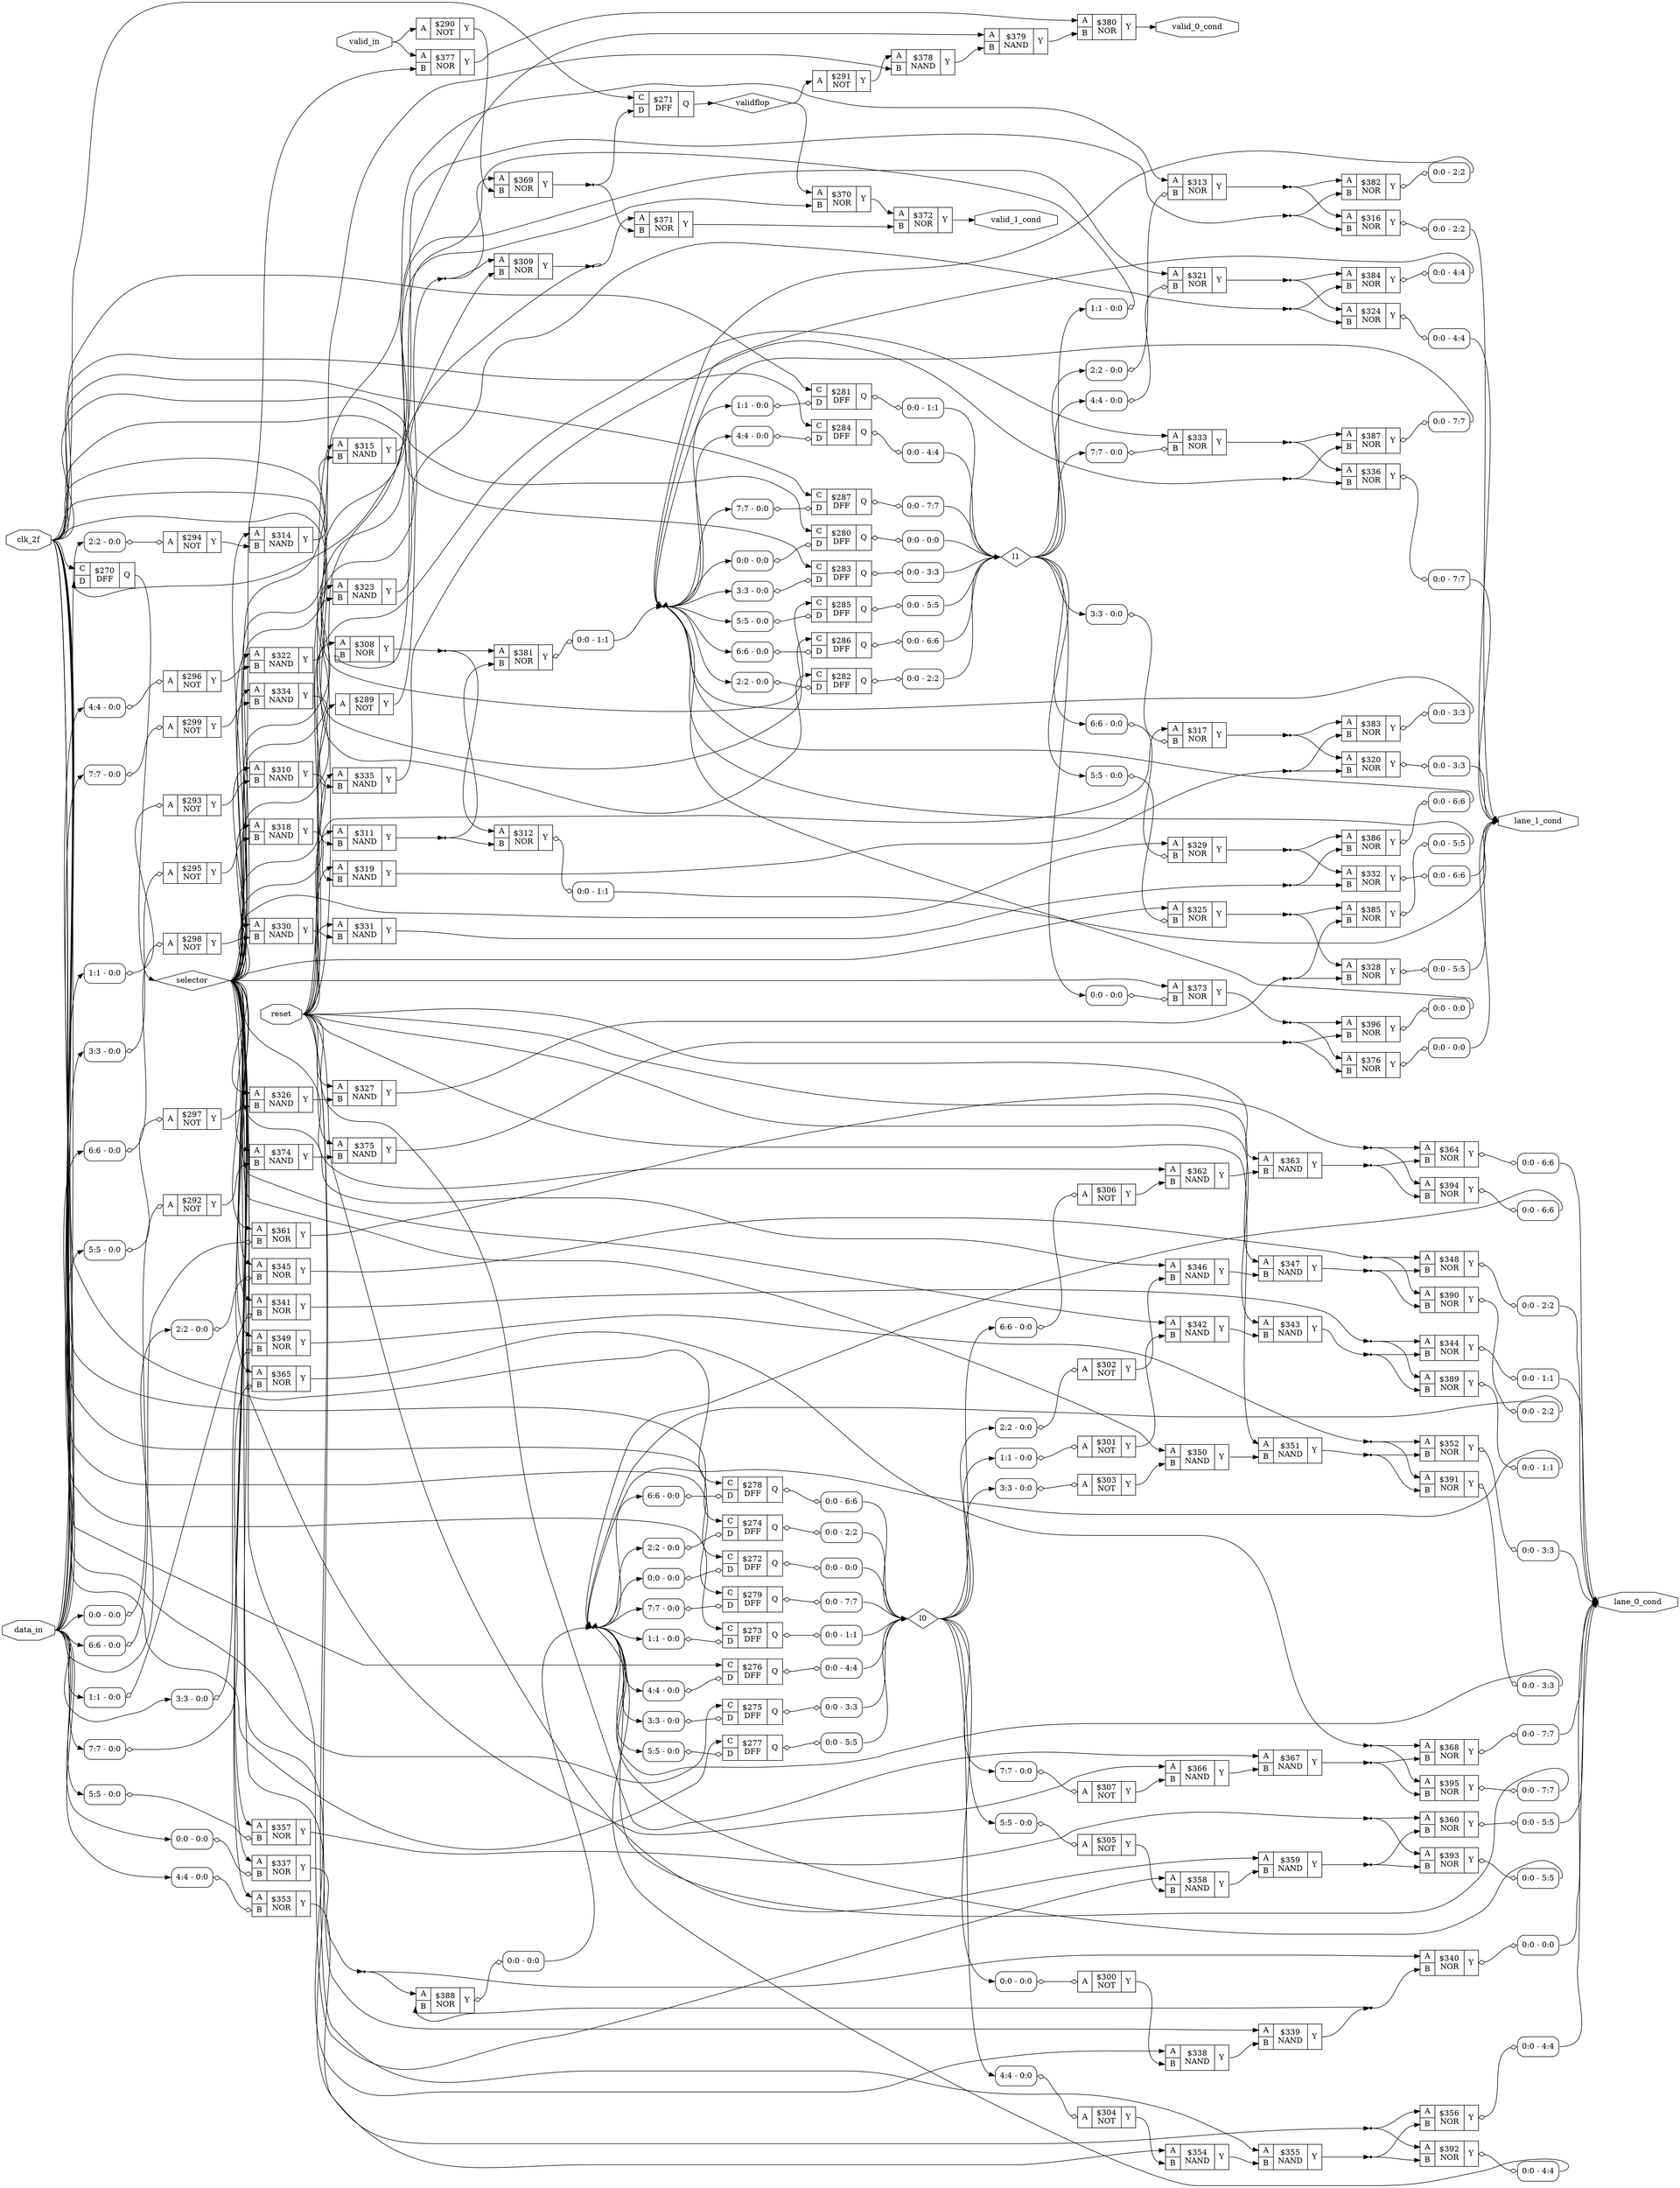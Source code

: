 digraph "bs" {
rankdir="LR";
remincross=true;
n77 [ shape=octagon, label="clk_2f", color="black", fontcolor="black" ];
n78 [ shape=octagon, label="data_in", color="black", fontcolor="black" ];
n79 [ shape=diamond, label="l0", color="black", fontcolor="black" ];
n80 [ shape=diamond, label="l1", color="black", fontcolor="black" ];
n81 [ shape=octagon, label="lane_0_cond", color="black", fontcolor="black" ];
n82 [ shape=octagon, label="lane_1_cond", color="black", fontcolor="black" ];
n83 [ shape=octagon, label="reset", color="black", fontcolor="black" ];
n84 [ shape=diamond, label="selector", color="black", fontcolor="black" ];
n85 [ shape=octagon, label="valid_0_cond", color="black", fontcolor="black" ];
n86 [ shape=octagon, label="valid_1_cond", color="black", fontcolor="black" ];
n87 [ shape=octagon, label="valid_in", color="black", fontcolor="black" ];
n88 [ shape=diamond, label="validflop", color="black", fontcolor="black" ];
c91 [ shape=record, label="{{<p89> A}|$289\nNOT|{<p90> Y}}" ];
c92 [ shape=record, label="{{<p89> A}|$290\nNOT|{<p90> Y}}" ];
c93 [ shape=record, label="{{<p89> A}|$291\nNOT|{<p90> Y}}" ];
c94 [ shape=record, label="{{<p89> A}|$292\nNOT|{<p90> Y}}" ];
x0 [ shape=record, style=rounded, label="<s0> 0:0 - 0:0 " ];
x0:e -> c94:p89:w [arrowhead=odiamond, arrowtail=odiamond, dir=both, color="black", label=""];
c95 [ shape=record, label="{{<p89> A}|$293\nNOT|{<p90> Y}}" ];
x1 [ shape=record, style=rounded, label="<s0> 1:1 - 0:0 " ];
x1:e -> c95:p89:w [arrowhead=odiamond, arrowtail=odiamond, dir=both, color="black", label=""];
c96 [ shape=record, label="{{<p89> A}|$294\nNOT|{<p90> Y}}" ];
x2 [ shape=record, style=rounded, label="<s0> 2:2 - 0:0 " ];
x2:e -> c96:p89:w [arrowhead=odiamond, arrowtail=odiamond, dir=both, color="black", label=""];
c97 [ shape=record, label="{{<p89> A}|$295\nNOT|{<p90> Y}}" ];
x3 [ shape=record, style=rounded, label="<s0> 3:3 - 0:0 " ];
x3:e -> c97:p89:w [arrowhead=odiamond, arrowtail=odiamond, dir=both, color="black", label=""];
c98 [ shape=record, label="{{<p89> A}|$296\nNOT|{<p90> Y}}" ];
x4 [ shape=record, style=rounded, label="<s0> 4:4 - 0:0 " ];
x4:e -> c98:p89:w [arrowhead=odiamond, arrowtail=odiamond, dir=both, color="black", label=""];
c99 [ shape=record, label="{{<p89> A}|$297\nNOT|{<p90> Y}}" ];
x5 [ shape=record, style=rounded, label="<s0> 5:5 - 0:0 " ];
x5:e -> c99:p89:w [arrowhead=odiamond, arrowtail=odiamond, dir=both, color="black", label=""];
c100 [ shape=record, label="{{<p89> A}|$298\nNOT|{<p90> Y}}" ];
x6 [ shape=record, style=rounded, label="<s0> 6:6 - 0:0 " ];
x6:e -> c100:p89:w [arrowhead=odiamond, arrowtail=odiamond, dir=both, color="black", label=""];
c101 [ shape=record, label="{{<p89> A}|$299\nNOT|{<p90> Y}}" ];
x7 [ shape=record, style=rounded, label="<s0> 7:7 - 0:0 " ];
x7:e -> c101:p89:w [arrowhead=odiamond, arrowtail=odiamond, dir=both, color="black", label=""];
c102 [ shape=record, label="{{<p89> A}|$300\nNOT|{<p90> Y}}" ];
x8 [ shape=record, style=rounded, label="<s0> 0:0 - 0:0 " ];
x8:e -> c102:p89:w [arrowhead=odiamond, arrowtail=odiamond, dir=both, color="black", label=""];
c103 [ shape=record, label="{{<p89> A}|$301\nNOT|{<p90> Y}}" ];
x9 [ shape=record, style=rounded, label="<s0> 1:1 - 0:0 " ];
x9:e -> c103:p89:w [arrowhead=odiamond, arrowtail=odiamond, dir=both, color="black", label=""];
c104 [ shape=record, label="{{<p89> A}|$302\nNOT|{<p90> Y}}" ];
x10 [ shape=record, style=rounded, label="<s0> 2:2 - 0:0 " ];
x10:e -> c104:p89:w [arrowhead=odiamond, arrowtail=odiamond, dir=both, color="black", label=""];
c105 [ shape=record, label="{{<p89> A}|$303\nNOT|{<p90> Y}}" ];
x11 [ shape=record, style=rounded, label="<s0> 3:3 - 0:0 " ];
x11:e -> c105:p89:w [arrowhead=odiamond, arrowtail=odiamond, dir=both, color="black", label=""];
c106 [ shape=record, label="{{<p89> A}|$304\nNOT|{<p90> Y}}" ];
x12 [ shape=record, style=rounded, label="<s0> 4:4 - 0:0 " ];
x12:e -> c106:p89:w [arrowhead=odiamond, arrowtail=odiamond, dir=both, color="black", label=""];
c107 [ shape=record, label="{{<p89> A}|$305\nNOT|{<p90> Y}}" ];
x13 [ shape=record, style=rounded, label="<s0> 5:5 - 0:0 " ];
x13:e -> c107:p89:w [arrowhead=odiamond, arrowtail=odiamond, dir=both, color="black", label=""];
c108 [ shape=record, label="{{<p89> A}|$306\nNOT|{<p90> Y}}" ];
x14 [ shape=record, style=rounded, label="<s0> 6:6 - 0:0 " ];
x14:e -> c108:p89:w [arrowhead=odiamond, arrowtail=odiamond, dir=both, color="black", label=""];
c109 [ shape=record, label="{{<p89> A}|$307\nNOT|{<p90> Y}}" ];
x15 [ shape=record, style=rounded, label="<s0> 7:7 - 0:0 " ];
x15:e -> c109:p89:w [arrowhead=odiamond, arrowtail=odiamond, dir=both, color="black", label=""];
c111 [ shape=record, label="{{<p89> A|<p110> B}|$308\nNOR|{<p90> Y}}" ];
x16 [ shape=record, style=rounded, label="<s0> 1:1 - 0:0 " ];
x16:e -> c111:p110:w [arrowhead=odiamond, arrowtail=odiamond, dir=both, color="black", label=""];
c112 [ shape=record, label="{{<p89> A|<p110> B}|$309\nNOR|{<p90> Y}}" ];
c113 [ shape=record, label="{{<p89> A|<p110> B}|$310\nNAND|{<p90> Y}}" ];
c114 [ shape=record, label="{{<p89> A|<p110> B}|$311\nNAND|{<p90> Y}}" ];
c115 [ shape=record, label="{{<p89> A|<p110> B}|$312\nNOR|{<p90> Y}}" ];
x17 [ shape=record, style=rounded, label="<s0> 0:0 - 1:1 " ];
c115:p90:e -> x17:w [arrowhead=odiamond, arrowtail=odiamond, dir=both, color="black", label=""];
c116 [ shape=record, label="{{<p89> A|<p110> B}|$313\nNOR|{<p90> Y}}" ];
x18 [ shape=record, style=rounded, label="<s0> 2:2 - 0:0 " ];
x18:e -> c116:p110:w [arrowhead=odiamond, arrowtail=odiamond, dir=both, color="black", label=""];
c117 [ shape=record, label="{{<p89> A|<p110> B}|$314\nNAND|{<p90> Y}}" ];
c118 [ shape=record, label="{{<p89> A|<p110> B}|$315\nNAND|{<p90> Y}}" ];
c119 [ shape=record, label="{{<p89> A|<p110> B}|$316\nNOR|{<p90> Y}}" ];
x19 [ shape=record, style=rounded, label="<s0> 0:0 - 2:2 " ];
c119:p90:e -> x19:w [arrowhead=odiamond, arrowtail=odiamond, dir=both, color="black", label=""];
c120 [ shape=record, label="{{<p89> A|<p110> B}|$317\nNOR|{<p90> Y}}" ];
x20 [ shape=record, style=rounded, label="<s0> 3:3 - 0:0 " ];
x20:e -> c120:p110:w [arrowhead=odiamond, arrowtail=odiamond, dir=both, color="black", label=""];
c121 [ shape=record, label="{{<p89> A|<p110> B}|$318\nNAND|{<p90> Y}}" ];
c122 [ shape=record, label="{{<p89> A|<p110> B}|$319\nNAND|{<p90> Y}}" ];
c123 [ shape=record, label="{{<p89> A|<p110> B}|$320\nNOR|{<p90> Y}}" ];
x21 [ shape=record, style=rounded, label="<s0> 0:0 - 3:3 " ];
c123:p90:e -> x21:w [arrowhead=odiamond, arrowtail=odiamond, dir=both, color="black", label=""];
c124 [ shape=record, label="{{<p89> A|<p110> B}|$321\nNOR|{<p90> Y}}" ];
x22 [ shape=record, style=rounded, label="<s0> 4:4 - 0:0 " ];
x22:e -> c124:p110:w [arrowhead=odiamond, arrowtail=odiamond, dir=both, color="black", label=""];
c125 [ shape=record, label="{{<p89> A|<p110> B}|$322\nNAND|{<p90> Y}}" ];
c126 [ shape=record, label="{{<p89> A|<p110> B}|$323\nNAND|{<p90> Y}}" ];
c127 [ shape=record, label="{{<p89> A|<p110> B}|$324\nNOR|{<p90> Y}}" ];
x23 [ shape=record, style=rounded, label="<s0> 0:0 - 4:4 " ];
c127:p90:e -> x23:w [arrowhead=odiamond, arrowtail=odiamond, dir=both, color="black", label=""];
c128 [ shape=record, label="{{<p89> A|<p110> B}|$325\nNOR|{<p90> Y}}" ];
x24 [ shape=record, style=rounded, label="<s0> 5:5 - 0:0 " ];
x24:e -> c128:p110:w [arrowhead=odiamond, arrowtail=odiamond, dir=both, color="black", label=""];
c129 [ shape=record, label="{{<p89> A|<p110> B}|$326\nNAND|{<p90> Y}}" ];
c130 [ shape=record, label="{{<p89> A|<p110> B}|$327\nNAND|{<p90> Y}}" ];
c131 [ shape=record, label="{{<p89> A|<p110> B}|$328\nNOR|{<p90> Y}}" ];
x25 [ shape=record, style=rounded, label="<s0> 0:0 - 5:5 " ];
c131:p90:e -> x25:w [arrowhead=odiamond, arrowtail=odiamond, dir=both, color="black", label=""];
c132 [ shape=record, label="{{<p89> A|<p110> B}|$329\nNOR|{<p90> Y}}" ];
x26 [ shape=record, style=rounded, label="<s0> 6:6 - 0:0 " ];
x26:e -> c132:p110:w [arrowhead=odiamond, arrowtail=odiamond, dir=both, color="black", label=""];
c133 [ shape=record, label="{{<p89> A|<p110> B}|$330\nNAND|{<p90> Y}}" ];
c134 [ shape=record, label="{{<p89> A|<p110> B}|$331\nNAND|{<p90> Y}}" ];
c135 [ shape=record, label="{{<p89> A|<p110> B}|$332\nNOR|{<p90> Y}}" ];
x27 [ shape=record, style=rounded, label="<s0> 0:0 - 6:6 " ];
c135:p90:e -> x27:w [arrowhead=odiamond, arrowtail=odiamond, dir=both, color="black", label=""];
c136 [ shape=record, label="{{<p89> A|<p110> B}|$333\nNOR|{<p90> Y}}" ];
x28 [ shape=record, style=rounded, label="<s0> 7:7 - 0:0 " ];
x28:e -> c136:p110:w [arrowhead=odiamond, arrowtail=odiamond, dir=both, color="black", label=""];
c137 [ shape=record, label="{{<p89> A|<p110> B}|$334\nNAND|{<p90> Y}}" ];
c138 [ shape=record, label="{{<p89> A|<p110> B}|$335\nNAND|{<p90> Y}}" ];
c139 [ shape=record, label="{{<p89> A|<p110> B}|$336\nNOR|{<p90> Y}}" ];
x29 [ shape=record, style=rounded, label="<s0> 0:0 - 7:7 " ];
c139:p90:e -> x29:w [arrowhead=odiamond, arrowtail=odiamond, dir=both, color="black", label=""];
c140 [ shape=record, label="{{<p89> A|<p110> B}|$337\nNOR|{<p90> Y}}" ];
x30 [ shape=record, style=rounded, label="<s0> 0:0 - 0:0 " ];
x30:e -> c140:p110:w [arrowhead=odiamond, arrowtail=odiamond, dir=both, color="black", label=""];
c141 [ shape=record, label="{{<p89> A|<p110> B}|$338\nNAND|{<p90> Y}}" ];
c142 [ shape=record, label="{{<p89> A|<p110> B}|$339\nNAND|{<p90> Y}}" ];
c143 [ shape=record, label="{{<p89> A|<p110> B}|$340\nNOR|{<p90> Y}}" ];
x31 [ shape=record, style=rounded, label="<s0> 0:0 - 0:0 " ];
c143:p90:e -> x31:w [arrowhead=odiamond, arrowtail=odiamond, dir=both, color="black", label=""];
c144 [ shape=record, label="{{<p89> A|<p110> B}|$341\nNOR|{<p90> Y}}" ];
x32 [ shape=record, style=rounded, label="<s0> 1:1 - 0:0 " ];
x32:e -> c144:p110:w [arrowhead=odiamond, arrowtail=odiamond, dir=both, color="black", label=""];
c145 [ shape=record, label="{{<p89> A|<p110> B}|$342\nNAND|{<p90> Y}}" ];
c146 [ shape=record, label="{{<p89> A|<p110> B}|$343\nNAND|{<p90> Y}}" ];
c147 [ shape=record, label="{{<p89> A|<p110> B}|$344\nNOR|{<p90> Y}}" ];
x33 [ shape=record, style=rounded, label="<s0> 0:0 - 1:1 " ];
c147:p90:e -> x33:w [arrowhead=odiamond, arrowtail=odiamond, dir=both, color="black", label=""];
c148 [ shape=record, label="{{<p89> A|<p110> B}|$345\nNOR|{<p90> Y}}" ];
x34 [ shape=record, style=rounded, label="<s0> 2:2 - 0:0 " ];
x34:e -> c148:p110:w [arrowhead=odiamond, arrowtail=odiamond, dir=both, color="black", label=""];
c149 [ shape=record, label="{{<p89> A|<p110> B}|$346\nNAND|{<p90> Y}}" ];
c150 [ shape=record, label="{{<p89> A|<p110> B}|$347\nNAND|{<p90> Y}}" ];
c151 [ shape=record, label="{{<p89> A|<p110> B}|$348\nNOR|{<p90> Y}}" ];
x35 [ shape=record, style=rounded, label="<s0> 0:0 - 2:2 " ];
c151:p90:e -> x35:w [arrowhead=odiamond, arrowtail=odiamond, dir=both, color="black", label=""];
c152 [ shape=record, label="{{<p89> A|<p110> B}|$349\nNOR|{<p90> Y}}" ];
x36 [ shape=record, style=rounded, label="<s0> 3:3 - 0:0 " ];
x36:e -> c152:p110:w [arrowhead=odiamond, arrowtail=odiamond, dir=both, color="black", label=""];
c153 [ shape=record, label="{{<p89> A|<p110> B}|$350\nNAND|{<p90> Y}}" ];
c154 [ shape=record, label="{{<p89> A|<p110> B}|$351\nNAND|{<p90> Y}}" ];
c155 [ shape=record, label="{{<p89> A|<p110> B}|$352\nNOR|{<p90> Y}}" ];
x37 [ shape=record, style=rounded, label="<s0> 0:0 - 3:3 " ];
c155:p90:e -> x37:w [arrowhead=odiamond, arrowtail=odiamond, dir=both, color="black", label=""];
c156 [ shape=record, label="{{<p89> A|<p110> B}|$353\nNOR|{<p90> Y}}" ];
x38 [ shape=record, style=rounded, label="<s0> 4:4 - 0:0 " ];
x38:e -> c156:p110:w [arrowhead=odiamond, arrowtail=odiamond, dir=both, color="black", label=""];
c157 [ shape=record, label="{{<p89> A|<p110> B}|$354\nNAND|{<p90> Y}}" ];
c158 [ shape=record, label="{{<p89> A|<p110> B}|$355\nNAND|{<p90> Y}}" ];
c159 [ shape=record, label="{{<p89> A|<p110> B}|$356\nNOR|{<p90> Y}}" ];
x39 [ shape=record, style=rounded, label="<s0> 0:0 - 4:4 " ];
c159:p90:e -> x39:w [arrowhead=odiamond, arrowtail=odiamond, dir=both, color="black", label=""];
c160 [ shape=record, label="{{<p89> A|<p110> B}|$357\nNOR|{<p90> Y}}" ];
x40 [ shape=record, style=rounded, label="<s0> 5:5 - 0:0 " ];
x40:e -> c160:p110:w [arrowhead=odiamond, arrowtail=odiamond, dir=both, color="black", label=""];
c161 [ shape=record, label="{{<p89> A|<p110> B}|$358\nNAND|{<p90> Y}}" ];
c162 [ shape=record, label="{{<p89> A|<p110> B}|$359\nNAND|{<p90> Y}}" ];
c163 [ shape=record, label="{{<p89> A|<p110> B}|$360\nNOR|{<p90> Y}}" ];
x41 [ shape=record, style=rounded, label="<s0> 0:0 - 5:5 " ];
c163:p90:e -> x41:w [arrowhead=odiamond, arrowtail=odiamond, dir=both, color="black", label=""];
c164 [ shape=record, label="{{<p89> A|<p110> B}|$361\nNOR|{<p90> Y}}" ];
x42 [ shape=record, style=rounded, label="<s0> 6:6 - 0:0 " ];
x42:e -> c164:p110:w [arrowhead=odiamond, arrowtail=odiamond, dir=both, color="black", label=""];
c165 [ shape=record, label="{{<p89> A|<p110> B}|$362\nNAND|{<p90> Y}}" ];
c166 [ shape=record, label="{{<p89> A|<p110> B}|$363\nNAND|{<p90> Y}}" ];
c167 [ shape=record, label="{{<p89> A|<p110> B}|$364\nNOR|{<p90> Y}}" ];
x43 [ shape=record, style=rounded, label="<s0> 0:0 - 6:6 " ];
c167:p90:e -> x43:w [arrowhead=odiamond, arrowtail=odiamond, dir=both, color="black", label=""];
c168 [ shape=record, label="{{<p89> A|<p110> B}|$365\nNOR|{<p90> Y}}" ];
x44 [ shape=record, style=rounded, label="<s0> 7:7 - 0:0 " ];
x44:e -> c168:p110:w [arrowhead=odiamond, arrowtail=odiamond, dir=both, color="black", label=""];
c169 [ shape=record, label="{{<p89> A|<p110> B}|$366\nNAND|{<p90> Y}}" ];
c170 [ shape=record, label="{{<p89> A|<p110> B}|$367\nNAND|{<p90> Y}}" ];
c171 [ shape=record, label="{{<p89> A|<p110> B}|$368\nNOR|{<p90> Y}}" ];
x45 [ shape=record, style=rounded, label="<s0> 0:0 - 7:7 " ];
c171:p90:e -> x45:w [arrowhead=odiamond, arrowtail=odiamond, dir=both, color="black", label=""];
c172 [ shape=record, label="{{<p89> A|<p110> B}|$369\nNOR|{<p90> Y}}" ];
c173 [ shape=record, label="{{<p89> A|<p110> B}|$370\nNOR|{<p90> Y}}" ];
c174 [ shape=record, label="{{<p89> A|<p110> B}|$371\nNOR|{<p90> Y}}" ];
c175 [ shape=record, label="{{<p89> A|<p110> B}|$372\nNOR|{<p90> Y}}" ];
c176 [ shape=record, label="{{<p89> A|<p110> B}|$373\nNOR|{<p90> Y}}" ];
x46 [ shape=record, style=rounded, label="<s0> 0:0 - 0:0 " ];
x46:e -> c176:p110:w [arrowhead=odiamond, arrowtail=odiamond, dir=both, color="black", label=""];
c177 [ shape=record, label="{{<p89> A|<p110> B}|$374\nNAND|{<p90> Y}}" ];
c178 [ shape=record, label="{{<p89> A|<p110> B}|$375\nNAND|{<p90> Y}}" ];
c179 [ shape=record, label="{{<p89> A|<p110> B}|$376\nNOR|{<p90> Y}}" ];
x47 [ shape=record, style=rounded, label="<s0> 0:0 - 0:0 " ];
c179:p90:e -> x47:w [arrowhead=odiamond, arrowtail=odiamond, dir=both, color="black", label=""];
c180 [ shape=record, label="{{<p89> A|<p110> B}|$377\nNOR|{<p90> Y}}" ];
c181 [ shape=record, label="{{<p89> A|<p110> B}|$378\nNAND|{<p90> Y}}" ];
c182 [ shape=record, label="{{<p89> A|<p110> B}|$379\nNAND|{<p90> Y}}" ];
c183 [ shape=record, label="{{<p89> A|<p110> B}|$380\nNOR|{<p90> Y}}" ];
c184 [ shape=record, label="{{<p89> A|<p110> B}|$381\nNOR|{<p90> Y}}" ];
x48 [ shape=record, style=rounded, label="<s0> 0:0 - 1:1 " ];
c184:p90:e -> x48:w [arrowhead=odiamond, arrowtail=odiamond, dir=both, color="black", label=""];
c185 [ shape=record, label="{{<p89> A|<p110> B}|$382\nNOR|{<p90> Y}}" ];
x49 [ shape=record, style=rounded, label="<s0> 0:0 - 2:2 " ];
c185:p90:e -> x49:w [arrowhead=odiamond, arrowtail=odiamond, dir=both, color="black", label=""];
c186 [ shape=record, label="{{<p89> A|<p110> B}|$383\nNOR|{<p90> Y}}" ];
x50 [ shape=record, style=rounded, label="<s0> 0:0 - 3:3 " ];
c186:p90:e -> x50:w [arrowhead=odiamond, arrowtail=odiamond, dir=both, color="black", label=""];
c187 [ shape=record, label="{{<p89> A|<p110> B}|$384\nNOR|{<p90> Y}}" ];
x51 [ shape=record, style=rounded, label="<s0> 0:0 - 4:4 " ];
c187:p90:e -> x51:w [arrowhead=odiamond, arrowtail=odiamond, dir=both, color="black", label=""];
c188 [ shape=record, label="{{<p89> A|<p110> B}|$385\nNOR|{<p90> Y}}" ];
x52 [ shape=record, style=rounded, label="<s0> 0:0 - 5:5 " ];
c188:p90:e -> x52:w [arrowhead=odiamond, arrowtail=odiamond, dir=both, color="black", label=""];
c189 [ shape=record, label="{{<p89> A|<p110> B}|$386\nNOR|{<p90> Y}}" ];
x53 [ shape=record, style=rounded, label="<s0> 0:0 - 6:6 " ];
c189:p90:e -> x53:w [arrowhead=odiamond, arrowtail=odiamond, dir=both, color="black", label=""];
c190 [ shape=record, label="{{<p89> A|<p110> B}|$387\nNOR|{<p90> Y}}" ];
x54 [ shape=record, style=rounded, label="<s0> 0:0 - 7:7 " ];
c190:p90:e -> x54:w [arrowhead=odiamond, arrowtail=odiamond, dir=both, color="black", label=""];
c191 [ shape=record, label="{{<p89> A|<p110> B}|$388\nNOR|{<p90> Y}}" ];
x55 [ shape=record, style=rounded, label="<s0> 0:0 - 0:0 " ];
c191:p90:e -> x55:w [arrowhead=odiamond, arrowtail=odiamond, dir=both, color="black", label=""];
c192 [ shape=record, label="{{<p89> A|<p110> B}|$389\nNOR|{<p90> Y}}" ];
x56 [ shape=record, style=rounded, label="<s0> 0:0 - 1:1 " ];
c192:p90:e -> x56:w [arrowhead=odiamond, arrowtail=odiamond, dir=both, color="black", label=""];
c193 [ shape=record, label="{{<p89> A|<p110> B}|$390\nNOR|{<p90> Y}}" ];
x57 [ shape=record, style=rounded, label="<s0> 0:0 - 2:2 " ];
c193:p90:e -> x57:w [arrowhead=odiamond, arrowtail=odiamond, dir=both, color="black", label=""];
c194 [ shape=record, label="{{<p89> A|<p110> B}|$391\nNOR|{<p90> Y}}" ];
x58 [ shape=record, style=rounded, label="<s0> 0:0 - 3:3 " ];
c194:p90:e -> x58:w [arrowhead=odiamond, arrowtail=odiamond, dir=both, color="black", label=""];
c195 [ shape=record, label="{{<p89> A|<p110> B}|$392\nNOR|{<p90> Y}}" ];
x59 [ shape=record, style=rounded, label="<s0> 0:0 - 4:4 " ];
c195:p90:e -> x59:w [arrowhead=odiamond, arrowtail=odiamond, dir=both, color="black", label=""];
c196 [ shape=record, label="{{<p89> A|<p110> B}|$393\nNOR|{<p90> Y}}" ];
x60 [ shape=record, style=rounded, label="<s0> 0:0 - 5:5 " ];
c196:p90:e -> x60:w [arrowhead=odiamond, arrowtail=odiamond, dir=both, color="black", label=""];
c197 [ shape=record, label="{{<p89> A|<p110> B}|$394\nNOR|{<p90> Y}}" ];
x61 [ shape=record, style=rounded, label="<s0> 0:0 - 6:6 " ];
c197:p90:e -> x61:w [arrowhead=odiamond, arrowtail=odiamond, dir=both, color="black", label=""];
c198 [ shape=record, label="{{<p89> A|<p110> B}|$395\nNOR|{<p90> Y}}" ];
x62 [ shape=record, style=rounded, label="<s0> 0:0 - 7:7 " ];
c198:p90:e -> x62:w [arrowhead=odiamond, arrowtail=odiamond, dir=both, color="black", label=""];
c199 [ shape=record, label="{{<p89> A|<p110> B}|$396\nNOR|{<p90> Y}}" ];
x63 [ shape=record, style=rounded, label="<s0> 0:0 - 0:0 " ];
c199:p90:e -> x63:w [arrowhead=odiamond, arrowtail=odiamond, dir=both, color="black", label=""];
c203 [ shape=record, label="{{<p200> C|<p201> D}|$270\nDFF|{<p202> Q}}" ];
c204 [ shape=record, label="{{<p200> C|<p201> D}|$271\nDFF|{<p202> Q}}" ];
c205 [ shape=record, label="{{<p200> C|<p201> D}|$272\nDFF|{<p202> Q}}" ];
x64 [ shape=record, style=rounded, label="<s0> 0:0 - 0:0 " ];
x64:e -> c205:p201:w [arrowhead=odiamond, arrowtail=odiamond, dir=both, color="black", label=""];
x65 [ shape=record, style=rounded, label="<s0> 0:0 - 0:0 " ];
c205:p202:e -> x65:w [arrowhead=odiamond, arrowtail=odiamond, dir=both, color="black", label=""];
c206 [ shape=record, label="{{<p200> C|<p201> D}|$273\nDFF|{<p202> Q}}" ];
x66 [ shape=record, style=rounded, label="<s0> 1:1 - 0:0 " ];
x66:e -> c206:p201:w [arrowhead=odiamond, arrowtail=odiamond, dir=both, color="black", label=""];
x67 [ shape=record, style=rounded, label="<s0> 0:0 - 1:1 " ];
c206:p202:e -> x67:w [arrowhead=odiamond, arrowtail=odiamond, dir=both, color="black", label=""];
c207 [ shape=record, label="{{<p200> C|<p201> D}|$274\nDFF|{<p202> Q}}" ];
x68 [ shape=record, style=rounded, label="<s0> 2:2 - 0:0 " ];
x68:e -> c207:p201:w [arrowhead=odiamond, arrowtail=odiamond, dir=both, color="black", label=""];
x69 [ shape=record, style=rounded, label="<s0> 0:0 - 2:2 " ];
c207:p202:e -> x69:w [arrowhead=odiamond, arrowtail=odiamond, dir=both, color="black", label=""];
c208 [ shape=record, label="{{<p200> C|<p201> D}|$275\nDFF|{<p202> Q}}" ];
x70 [ shape=record, style=rounded, label="<s0> 3:3 - 0:0 " ];
x70:e -> c208:p201:w [arrowhead=odiamond, arrowtail=odiamond, dir=both, color="black", label=""];
x71 [ shape=record, style=rounded, label="<s0> 0:0 - 3:3 " ];
c208:p202:e -> x71:w [arrowhead=odiamond, arrowtail=odiamond, dir=both, color="black", label=""];
c209 [ shape=record, label="{{<p200> C|<p201> D}|$276\nDFF|{<p202> Q}}" ];
x72 [ shape=record, style=rounded, label="<s0> 4:4 - 0:0 " ];
x72:e -> c209:p201:w [arrowhead=odiamond, arrowtail=odiamond, dir=both, color="black", label=""];
x73 [ shape=record, style=rounded, label="<s0> 0:0 - 4:4 " ];
c209:p202:e -> x73:w [arrowhead=odiamond, arrowtail=odiamond, dir=both, color="black", label=""];
c210 [ shape=record, label="{{<p200> C|<p201> D}|$277\nDFF|{<p202> Q}}" ];
x74 [ shape=record, style=rounded, label="<s0> 5:5 - 0:0 " ];
x74:e -> c210:p201:w [arrowhead=odiamond, arrowtail=odiamond, dir=both, color="black", label=""];
x75 [ shape=record, style=rounded, label="<s0> 0:0 - 5:5 " ];
c210:p202:e -> x75:w [arrowhead=odiamond, arrowtail=odiamond, dir=both, color="black", label=""];
c211 [ shape=record, label="{{<p200> C|<p201> D}|$278\nDFF|{<p202> Q}}" ];
x76 [ shape=record, style=rounded, label="<s0> 6:6 - 0:0 " ];
x76:e -> c211:p201:w [arrowhead=odiamond, arrowtail=odiamond, dir=both, color="black", label=""];
x77 [ shape=record, style=rounded, label="<s0> 0:0 - 6:6 " ];
c211:p202:e -> x77:w [arrowhead=odiamond, arrowtail=odiamond, dir=both, color="black", label=""];
c212 [ shape=record, label="{{<p200> C|<p201> D}|$279\nDFF|{<p202> Q}}" ];
x78 [ shape=record, style=rounded, label="<s0> 7:7 - 0:0 " ];
x78:e -> c212:p201:w [arrowhead=odiamond, arrowtail=odiamond, dir=both, color="black", label=""];
x79 [ shape=record, style=rounded, label="<s0> 0:0 - 7:7 " ];
c212:p202:e -> x79:w [arrowhead=odiamond, arrowtail=odiamond, dir=both, color="black", label=""];
c213 [ shape=record, label="{{<p200> C|<p201> D}|$280\nDFF|{<p202> Q}}" ];
x80 [ shape=record, style=rounded, label="<s0> 0:0 - 0:0 " ];
x80:e -> c213:p201:w [arrowhead=odiamond, arrowtail=odiamond, dir=both, color="black", label=""];
x81 [ shape=record, style=rounded, label="<s0> 0:0 - 0:0 " ];
c213:p202:e -> x81:w [arrowhead=odiamond, arrowtail=odiamond, dir=both, color="black", label=""];
c214 [ shape=record, label="{{<p200> C|<p201> D}|$281\nDFF|{<p202> Q}}" ];
x82 [ shape=record, style=rounded, label="<s0> 1:1 - 0:0 " ];
x82:e -> c214:p201:w [arrowhead=odiamond, arrowtail=odiamond, dir=both, color="black", label=""];
x83 [ shape=record, style=rounded, label="<s0> 0:0 - 1:1 " ];
c214:p202:e -> x83:w [arrowhead=odiamond, arrowtail=odiamond, dir=both, color="black", label=""];
c215 [ shape=record, label="{{<p200> C|<p201> D}|$282\nDFF|{<p202> Q}}" ];
x84 [ shape=record, style=rounded, label="<s0> 2:2 - 0:0 " ];
x84:e -> c215:p201:w [arrowhead=odiamond, arrowtail=odiamond, dir=both, color="black", label=""];
x85 [ shape=record, style=rounded, label="<s0> 0:0 - 2:2 " ];
c215:p202:e -> x85:w [arrowhead=odiamond, arrowtail=odiamond, dir=both, color="black", label=""];
c216 [ shape=record, label="{{<p200> C|<p201> D}|$283\nDFF|{<p202> Q}}" ];
x86 [ shape=record, style=rounded, label="<s0> 3:3 - 0:0 " ];
x86:e -> c216:p201:w [arrowhead=odiamond, arrowtail=odiamond, dir=both, color="black", label=""];
x87 [ shape=record, style=rounded, label="<s0> 0:0 - 3:3 " ];
c216:p202:e -> x87:w [arrowhead=odiamond, arrowtail=odiamond, dir=both, color="black", label=""];
c217 [ shape=record, label="{{<p200> C|<p201> D}|$284\nDFF|{<p202> Q}}" ];
x88 [ shape=record, style=rounded, label="<s0> 4:4 - 0:0 " ];
x88:e -> c217:p201:w [arrowhead=odiamond, arrowtail=odiamond, dir=both, color="black", label=""];
x89 [ shape=record, style=rounded, label="<s0> 0:0 - 4:4 " ];
c217:p202:e -> x89:w [arrowhead=odiamond, arrowtail=odiamond, dir=both, color="black", label=""];
c218 [ shape=record, label="{{<p200> C|<p201> D}|$285\nDFF|{<p202> Q}}" ];
x90 [ shape=record, style=rounded, label="<s0> 5:5 - 0:0 " ];
x90:e -> c218:p201:w [arrowhead=odiamond, arrowtail=odiamond, dir=both, color="black", label=""];
x91 [ shape=record, style=rounded, label="<s0> 0:0 - 5:5 " ];
c218:p202:e -> x91:w [arrowhead=odiamond, arrowtail=odiamond, dir=both, color="black", label=""];
c219 [ shape=record, label="{{<p200> C|<p201> D}|$286\nDFF|{<p202> Q}}" ];
x92 [ shape=record, style=rounded, label="<s0> 6:6 - 0:0 " ];
x92:e -> c219:p201:w [arrowhead=odiamond, arrowtail=odiamond, dir=both, color="black", label=""];
x93 [ shape=record, style=rounded, label="<s0> 0:0 - 6:6 " ];
c219:p202:e -> x93:w [arrowhead=odiamond, arrowtail=odiamond, dir=both, color="black", label=""];
c220 [ shape=record, label="{{<p200> C|<p201> D}|$287\nDFF|{<p202> Q}}" ];
x94 [ shape=record, style=rounded, label="<s0> 7:7 - 0:0 " ];
x94:e -> c220:p201:w [arrowhead=odiamond, arrowtail=odiamond, dir=both, color="black", label=""];
x95 [ shape=record, style=rounded, label="<s0> 0:0 - 7:7 " ];
c220:p202:e -> x95:w [arrowhead=odiamond, arrowtail=odiamond, dir=both, color="black", label=""];
n1 [ shape=point ];
x55:s0:e -> n1:w [color="black", label=""];
x56:s0:e -> n1:w [color="black", label=""];
x57:s0:e -> n1:w [color="black", label=""];
x58:s0:e -> n1:w [color="black", label=""];
x59:s0:e -> n1:w [color="black", label=""];
x60:s0:e -> n1:w [color="black", label=""];
x61:s0:e -> n1:w [color="black", label=""];
x62:s0:e -> n1:w [color="black", label=""];
n1:e -> x64:s0:w [color="black", label=""];
n1:e -> x66:s0:w [color="black", label=""];
n1:e -> x68:s0:w [color="black", label=""];
n1:e -> x70:s0:w [color="black", label=""];
n1:e -> x72:s0:w [color="black", label=""];
n1:e -> x74:s0:w [color="black", label=""];
n1:e -> x76:s0:w [color="black", label=""];
n1:e -> x78:s0:w [color="black", label=""];
n10 [ shape=point ];
c134:p90:e -> n10:w [color="black", label=""];
n10:e -> c135:p110:w [color="black", label=""];
n10:e -> c189:p110:w [color="black", label=""];
n11 [ shape=point ];
c136:p90:e -> n11:w [color="black", label=""];
n11:e -> c139:p89:w [color="black", label=""];
n11:e -> c190:p89:w [color="black", label=""];
c137:p90:e -> c138:p110:w [color="black", label=""];
n13 [ shape=point ];
c138:p90:e -> n13:w [color="black", label=""];
n13:e -> c139:p110:w [color="black", label=""];
n13:e -> c190:p110:w [color="black", label=""];
n14 [ shape=point ];
c140:p90:e -> n14:w [color="black", label=""];
n14:e -> c143:p89:w [color="black", label=""];
n14:e -> c191:p89:w [color="black", label=""];
c141:p90:e -> c142:p110:w [color="black", label=""];
n16 [ shape=point ];
c142:p90:e -> n16:w [color="black", label=""];
n16:e -> c143:p110:w [color="black", label=""];
n16:e -> c191:p110:w [color="black", label=""];
n17 [ shape=point ];
c144:p90:e -> n17:w [color="black", label=""];
n17:e -> c147:p89:w [color="black", label=""];
n17:e -> c192:p89:w [color="black", label=""];
c145:p90:e -> c146:p110:w [color="black", label=""];
n19 [ shape=point ];
c146:p90:e -> n19:w [color="black", label=""];
n19:e -> c147:p110:w [color="black", label=""];
n19:e -> c192:p110:w [color="black", label=""];
n2 [ shape=point ];
x48:s0:e -> n2:w [color="black", label=""];
x49:s0:e -> n2:w [color="black", label=""];
x50:s0:e -> n2:w [color="black", label=""];
x51:s0:e -> n2:w [color="black", label=""];
x52:s0:e -> n2:w [color="black", label=""];
x53:s0:e -> n2:w [color="black", label=""];
x54:s0:e -> n2:w [color="black", label=""];
x63:s0:e -> n2:w [color="black", label=""];
n2:e -> x80:s0:w [color="black", label=""];
n2:e -> x82:s0:w [color="black", label=""];
n2:e -> x84:s0:w [color="black", label=""];
n2:e -> x86:s0:w [color="black", label=""];
n2:e -> x88:s0:w [color="black", label=""];
n2:e -> x90:s0:w [color="black", label=""];
n2:e -> x92:s0:w [color="black", label=""];
n2:e -> x94:s0:w [color="black", label=""];
n20 [ shape=point ];
c148:p90:e -> n20:w [color="black", label=""];
n20:e -> c151:p89:w [color="black", label=""];
n20:e -> c193:p89:w [color="black", label=""];
c149:p90:e -> c150:p110:w [color="black", label=""];
n22 [ shape=point ];
c150:p90:e -> n22:w [color="black", label=""];
n22:e -> c151:p110:w [color="black", label=""];
n22:e -> c193:p110:w [color="black", label=""];
n23 [ shape=point ];
c152:p90:e -> n23:w [color="black", label=""];
n23:e -> c155:p89:w [color="black", label=""];
n23:e -> c194:p89:w [color="black", label=""];
c153:p90:e -> c154:p110:w [color="black", label=""];
n25 [ shape=point ];
c154:p90:e -> n25:w [color="black", label=""];
n25:e -> c155:p110:w [color="black", label=""];
n25:e -> c194:p110:w [color="black", label=""];
n26 [ shape=point ];
c156:p90:e -> n26:w [color="black", label=""];
n26:e -> c159:p89:w [color="black", label=""];
n26:e -> c195:p89:w [color="black", label=""];
c157:p90:e -> c158:p110:w [color="black", label=""];
n28 [ shape=point ];
c158:p90:e -> n28:w [color="black", label=""];
n28:e -> c159:p110:w [color="black", label=""];
n28:e -> c195:p110:w [color="black", label=""];
n29 [ shape=point ];
c160:p90:e -> n29:w [color="black", label=""];
n29:e -> c163:p89:w [color="black", label=""];
n29:e -> c196:p89:w [color="black", label=""];
n3 [ shape=point ];
c112:p90:e -> n3:w [color="black", label=""];
n3:e -> c174:p89:w [color="black", label=""];
n3:e -> c203:p201:w [color="black", label=""];
c161:p90:e -> c162:p110:w [color="black", label=""];
n31 [ shape=point ];
c162:p90:e -> n31:w [color="black", label=""];
n31:e -> c163:p110:w [color="black", label=""];
n31:e -> c196:p110:w [color="black", label=""];
n32 [ shape=point ];
c164:p90:e -> n32:w [color="black", label=""];
n32:e -> c167:p89:w [color="black", label=""];
n32:e -> c197:p89:w [color="black", label=""];
c165:p90:e -> c166:p110:w [color="black", label=""];
n34 [ shape=point ];
c166:p90:e -> n34:w [color="black", label=""];
n34:e -> c167:p110:w [color="black", label=""];
n34:e -> c197:p110:w [color="black", label=""];
n35 [ shape=point ];
c168:p90:e -> n35:w [color="black", label=""];
n35:e -> c171:p89:w [color="black", label=""];
n35:e -> c198:p89:w [color="black", label=""];
c169:p90:e -> c170:p110:w [color="black", label=""];
n37 [ shape=point ];
c170:p90:e -> n37:w [color="black", label=""];
n37:e -> c171:p110:w [color="black", label=""];
n37:e -> c198:p110:w [color="black", label=""];
c173:p90:e -> c175:p89:w [color="black", label=""];
c174:p90:e -> c175:p110:w [color="black", label=""];
n4 [ shape=point ];
c172:p90:e -> n4:w [color="black", label=""];
n4:e -> c174:p110:w [color="black", label=""];
n4:e -> c204:p201:w [color="black", label=""];
n40 [ shape=point ];
c176:p90:e -> n40:w [color="black", label=""];
n40:e -> c179:p89:w [color="black", label=""];
n40:e -> c199:p89:w [color="black", label=""];
c177:p90:e -> c178:p110:w [color="black", label=""];
n42 [ shape=point ];
c178:p90:e -> n42:w [color="black", label=""];
n42:e -> c179:p110:w [color="black", label=""];
n42:e -> c199:p110:w [color="black", label=""];
c180:p90:e -> c183:p89:w [color="black", label=""];
c181:p90:e -> c182:p110:w [color="black", label=""];
c182:p90:e -> c183:p110:w [color="black", label=""];
n46 [ shape=point ];
c91:p90:e -> n46:w [color="black", label=""];
n46:e -> c112:p89:w [color="black", label=""];
n46:e -> c172:p89:w [color="black", label=""];
c92:p90:e -> c172:p110:w [color="black", label=""];
c93:p90:e -> c181:p89:w [color="black", label=""];
c94:p90:e -> c177:p110:w [color="black", label=""];
n5 [ shape=point ];
c128:p90:e -> n5:w [color="black", label=""];
n5:e -> c131:p89:w [color="black", label=""];
n5:e -> c188:p89:w [color="black", label=""];
c95:p90:e -> c113:p110:w [color="black", label=""];
c96:p90:e -> c117:p110:w [color="black", label=""];
c97:p90:e -> c121:p110:w [color="black", label=""];
c98:p90:e -> c125:p110:w [color="black", label=""];
c99:p90:e -> c129:p110:w [color="black", label=""];
c100:p90:e -> c133:p110:w [color="black", label=""];
c101:p90:e -> c137:p110:w [color="black", label=""];
c102:p90:e -> c141:p110:w [color="black", label=""];
c103:p90:e -> c145:p110:w [color="black", label=""];
c104:p90:e -> c149:p110:w [color="black", label=""];
c129:p90:e -> c130:p110:w [color="black", label=""];
c105:p90:e -> c153:p110:w [color="black", label=""];
c106:p90:e -> c157:p110:w [color="black", label=""];
c107:p90:e -> c161:p110:w [color="black", label=""];
c108:p90:e -> c165:p110:w [color="black", label=""];
c109:p90:e -> c169:p110:w [color="black", label=""];
n65 [ shape=point ];
c111:p90:e -> n65:w [color="black", label=""];
n65:e -> c115:p89:w [color="black", label=""];
n65:e -> c184:p89:w [color="black", label=""];
c113:p90:e -> c114:p110:w [color="black", label=""];
n67 [ shape=point ];
c114:p90:e -> n67:w [color="black", label=""];
n67:e -> c115:p110:w [color="black", label=""];
n67:e -> c184:p110:w [color="black", label=""];
n68 [ shape=point ];
c116:p90:e -> n68:w [color="black", label=""];
n68:e -> c119:p89:w [color="black", label=""];
n68:e -> c185:p89:w [color="black", label=""];
c117:p90:e -> c118:p110:w [color="black", label=""];
n7 [ shape=point ];
c130:p90:e -> n7:w [color="black", label=""];
n7:e -> c131:p110:w [color="black", label=""];
n7:e -> c188:p110:w [color="black", label=""];
n70 [ shape=point ];
c118:p90:e -> n70:w [color="black", label=""];
n70:e -> c119:p110:w [color="black", label=""];
n70:e -> c185:p110:w [color="black", label=""];
n71 [ shape=point ];
c120:p90:e -> n71:w [color="black", label=""];
n71:e -> c123:p89:w [color="black", label=""];
n71:e -> c186:p89:w [color="black", label=""];
c121:p90:e -> c122:p110:w [color="black", label=""];
n73 [ shape=point ];
c122:p90:e -> n73:w [color="black", label=""];
n73:e -> c123:p110:w [color="black", label=""];
n73:e -> c186:p110:w [color="black", label=""];
n74 [ shape=point ];
c124:p90:e -> n74:w [color="black", label=""];
n74:e -> c127:p89:w [color="black", label=""];
n74:e -> c187:p89:w [color="black", label=""];
c125:p90:e -> c126:p110:w [color="black", label=""];
n76 [ shape=point ];
c126:p90:e -> n76:w [color="black", label=""];
n76:e -> c127:p110:w [color="black", label=""];
n76:e -> c187:p110:w [color="black", label=""];
n77:e -> c203:p200:w [color="black", label=""];
n77:e -> c204:p200:w [color="black", label=""];
n77:e -> c205:p200:w [color="black", label=""];
n77:e -> c206:p200:w [color="black", label=""];
n77:e -> c207:p200:w [color="black", label=""];
n77:e -> c208:p200:w [color="black", label=""];
n77:e -> c209:p200:w [color="black", label=""];
n77:e -> c210:p200:w [color="black", label=""];
n77:e -> c211:p200:w [color="black", label=""];
n77:e -> c212:p200:w [color="black", label=""];
n77:e -> c213:p200:w [color="black", label=""];
n77:e -> c214:p200:w [color="black", label=""];
n77:e -> c215:p200:w [color="black", label=""];
n77:e -> c216:p200:w [color="black", label=""];
n77:e -> c217:p200:w [color="black", label=""];
n77:e -> c218:p200:w [color="black", label=""];
n77:e -> c219:p200:w [color="black", label=""];
n77:e -> c220:p200:w [color="black", label=""];
n78:e -> x0:s0:w [color="black", label=""];
n78:e -> x1:s0:w [color="black", label=""];
n78:e -> x2:s0:w [color="black", label=""];
n78:e -> x30:s0:w [color="black", label=""];
n78:e -> x32:s0:w [color="black", label=""];
n78:e -> x34:s0:w [color="black", label=""];
n78:e -> x36:s0:w [color="black", label=""];
n78:e -> x38:s0:w [color="black", label=""];
n78:e -> x3:s0:w [color="black", label=""];
n78:e -> x40:s0:w [color="black", label=""];
n78:e -> x42:s0:w [color="black", label=""];
n78:e -> x44:s0:w [color="black", label=""];
n78:e -> x4:s0:w [color="black", label=""];
n78:e -> x5:s0:w [color="black", label=""];
n78:e -> x6:s0:w [color="black", label=""];
n78:e -> x7:s0:w [color="black", label=""];
x65:s0:e -> n79:w [color="black", label=""];
x67:s0:e -> n79:w [color="black", label=""];
x69:s0:e -> n79:w [color="black", label=""];
x71:s0:e -> n79:w [color="black", label=""];
x73:s0:e -> n79:w [color="black", label=""];
x75:s0:e -> n79:w [color="black", label=""];
x77:s0:e -> n79:w [color="black", label=""];
x79:s0:e -> n79:w [color="black", label=""];
n79:e -> x10:s0:w [color="black", label=""];
n79:e -> x11:s0:w [color="black", label=""];
n79:e -> x12:s0:w [color="black", label=""];
n79:e -> x13:s0:w [color="black", label=""];
n79:e -> x14:s0:w [color="black", label=""];
n79:e -> x15:s0:w [color="black", label=""];
n79:e -> x8:s0:w [color="black", label=""];
n79:e -> x9:s0:w [color="black", label=""];
n8 [ shape=point ];
c132:p90:e -> n8:w [color="black", label=""];
n8:e -> c135:p89:w [color="black", label=""];
n8:e -> c189:p89:w [color="black", label=""];
x81:s0:e -> n80:w [color="black", label=""];
x83:s0:e -> n80:w [color="black", label=""];
x85:s0:e -> n80:w [color="black", label=""];
x87:s0:e -> n80:w [color="black", label=""];
x89:s0:e -> n80:w [color="black", label=""];
x91:s0:e -> n80:w [color="black", label=""];
x93:s0:e -> n80:w [color="black", label=""];
x95:s0:e -> n80:w [color="black", label=""];
n80:e -> x16:s0:w [color="black", label=""];
n80:e -> x18:s0:w [color="black", label=""];
n80:e -> x20:s0:w [color="black", label=""];
n80:e -> x22:s0:w [color="black", label=""];
n80:e -> x24:s0:w [color="black", label=""];
n80:e -> x26:s0:w [color="black", label=""];
n80:e -> x28:s0:w [color="black", label=""];
n80:e -> x46:s0:w [color="black", label=""];
x31:s0:e -> n81:w [color="black", label=""];
x33:s0:e -> n81:w [color="black", label=""];
x35:s0:e -> n81:w [color="black", label=""];
x37:s0:e -> n81:w [color="black", label=""];
x39:s0:e -> n81:w [color="black", label=""];
x41:s0:e -> n81:w [color="black", label=""];
x43:s0:e -> n81:w [color="black", label=""];
x45:s0:e -> n81:w [color="black", label=""];
x17:s0:e -> n82:w [color="black", label=""];
x19:s0:e -> n82:w [color="black", label=""];
x21:s0:e -> n82:w [color="black", label=""];
x23:s0:e -> n82:w [color="black", label=""];
x25:s0:e -> n82:w [color="black", label=""];
x27:s0:e -> n82:w [color="black", label=""];
x29:s0:e -> n82:w [color="black", label=""];
x47:s0:e -> n82:w [color="black", label=""];
n83:e -> c114:p89:w [color="black", label=""];
n83:e -> c118:p89:w [color="black", label=""];
n83:e -> c122:p89:w [color="black", label=""];
n83:e -> c126:p89:w [color="black", label=""];
n83:e -> c130:p89:w [color="black", label=""];
n83:e -> c134:p89:w [color="black", label=""];
n83:e -> c138:p89:w [color="black", label=""];
n83:e -> c142:p89:w [color="black", label=""];
n83:e -> c146:p89:w [color="black", label=""];
n83:e -> c150:p89:w [color="black", label=""];
n83:e -> c154:p89:w [color="black", label=""];
n83:e -> c158:p89:w [color="black", label=""];
n83:e -> c162:p89:w [color="black", label=""];
n83:e -> c166:p89:w [color="black", label=""];
n83:e -> c170:p89:w [color="black", label=""];
n83:e -> c178:p89:w [color="black", label=""];
n83:e -> c182:p89:w [color="black", label=""];
n83:e -> c91:p89:w [color="black", label=""];
c203:p202:e -> n84:w [color="black", label=""];
n84:e -> c111:p89:w [color="black", label=""];
n84:e -> c112:p110:w [color="black", label=""];
n84:e -> c113:p89:w [color="black", label=""];
n84:e -> c116:p89:w [color="black", label=""];
n84:e -> c117:p89:w [color="black", label=""];
n84:e -> c120:p89:w [color="black", label=""];
n84:e -> c121:p89:w [color="black", label=""];
n84:e -> c124:p89:w [color="black", label=""];
n84:e -> c125:p89:w [color="black", label=""];
n84:e -> c128:p89:w [color="black", label=""];
n84:e -> c129:p89:w [color="black", label=""];
n84:e -> c132:p89:w [color="black", label=""];
n84:e -> c133:p89:w [color="black", label=""];
n84:e -> c136:p89:w [color="black", label=""];
n84:e -> c137:p89:w [color="black", label=""];
n84:e -> c140:p89:w [color="black", label=""];
n84:e -> c141:p89:w [color="black", label=""];
n84:e -> c144:p89:w [color="black", label=""];
n84:e -> c145:p89:w [color="black", label=""];
n84:e -> c148:p89:w [color="black", label=""];
n84:e -> c149:p89:w [color="black", label=""];
n84:e -> c152:p89:w [color="black", label=""];
n84:e -> c153:p89:w [color="black", label=""];
n84:e -> c156:p89:w [color="black", label=""];
n84:e -> c157:p89:w [color="black", label=""];
n84:e -> c160:p89:w [color="black", label=""];
n84:e -> c161:p89:w [color="black", label=""];
n84:e -> c164:p89:w [color="black", label=""];
n84:e -> c165:p89:w [color="black", label=""];
n84:e -> c168:p89:w [color="black", label=""];
n84:e -> c169:p89:w [color="black", label=""];
n84:e -> c173:p110:w [color="black", label=""];
n84:e -> c176:p89:w [color="black", label=""];
n84:e -> c177:p89:w [color="black", label=""];
n84:e -> c180:p110:w [color="black", label=""];
n84:e -> c181:p110:w [color="black", label=""];
c183:p90:e -> n85:w [color="black", label=""];
c175:p90:e -> n86:w [color="black", label=""];
n87:e -> c180:p89:w [color="black", label=""];
n87:e -> c92:p89:w [color="black", label=""];
c204:p202:e -> n88:w [color="black", label=""];
n88:e -> c173:p89:w [color="black", label=""];
n88:e -> c93:p89:w [color="black", label=""];
c133:p90:e -> c134:p110:w [color="black", label=""];
}
